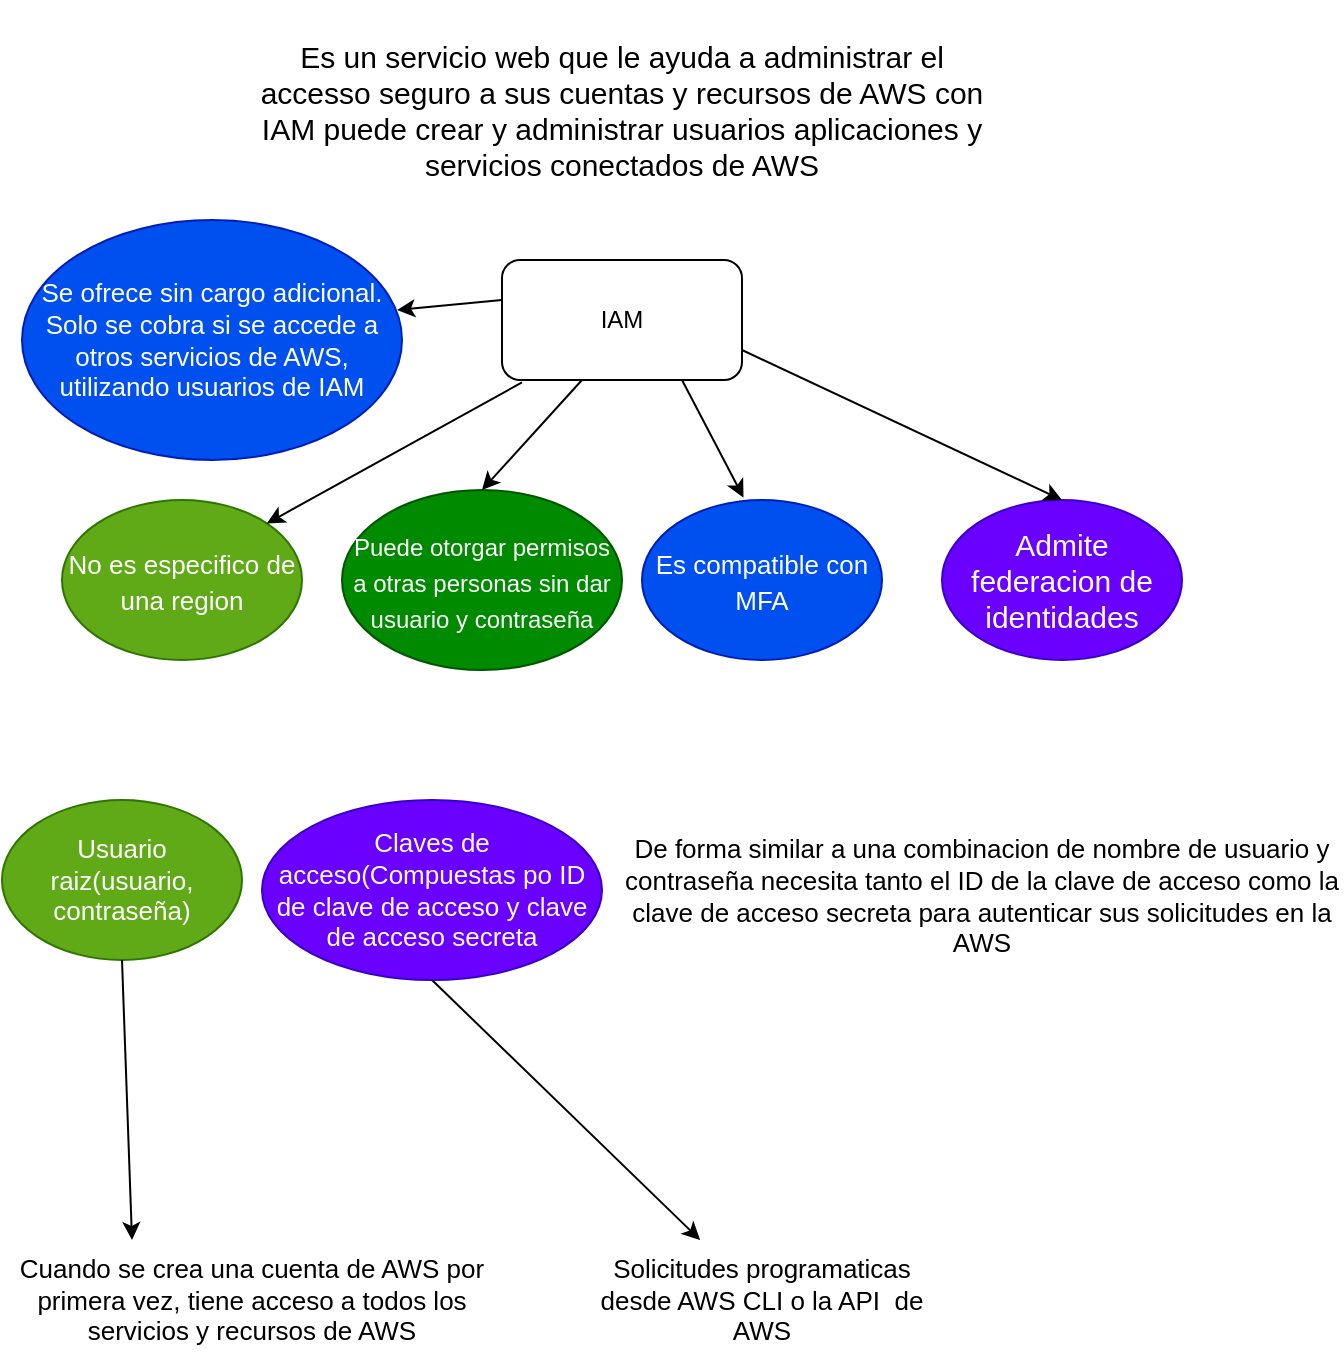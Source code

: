 <mxfile>
    <diagram id="1AkDlDdRybYbdOozTLKE" name="Page-1">
        <mxGraphModel dx="586" dy="864" grid="1" gridSize="10" guides="1" tooltips="1" connect="1" arrows="1" fold="1" page="1" pageScale="1" pageWidth="850" pageHeight="1100" math="0" shadow="0">
            <root>
                <mxCell id="0"/>
                <mxCell id="1" parent="0"/>
                <mxCell id="2" value="IAM" style="rounded=1;whiteSpace=wrap;html=1;" vertex="1" parent="1">
                    <mxGeometry x="250" y="190" width="120" height="60" as="geometry"/>
                </mxCell>
                <mxCell id="4" value="&lt;font style=&quot;font-size: 15px;&quot;&gt;Es un servicio &lt;font style=&quot;font-size: 15px;&quot;&gt;web que le ayuda &lt;/font&gt;a administrar el accesso seguro a sus cuentas y recursos de AWS con IAM puede crear y administrar usuarios aplicaciones y servicios conectados de AWS&lt;/font&gt;" style="text;html=1;strokeColor=none;fillColor=none;align=center;verticalAlign=middle;whiteSpace=wrap;rounded=0;fontSize=14;" vertex="1" parent="1">
                    <mxGeometry x="120" y="60" width="380" height="110" as="geometry"/>
                </mxCell>
                <mxCell id="5" value="&lt;font style=&quot;font-size: 13px;&quot;&gt;No es especifico de una region&lt;/font&gt;" style="ellipse;whiteSpace=wrap;html=1;fontSize=15;fillColor=#60a917;fontColor=#ffffff;strokeColor=#2D7600;" vertex="1" parent="1">
                    <mxGeometry x="30" y="310" width="120" height="80" as="geometry"/>
                </mxCell>
                <mxCell id="7" value="&lt;font style=&quot;font-size: 12px;&quot;&gt;Puede otorgar permisos a otras personas sin dar usuario y contraseña&lt;/font&gt;" style="ellipse;whiteSpace=wrap;html=1;fontSize=15;fillColor=#008a00;fontColor=#ffffff;strokeColor=#005700;" vertex="1" parent="1">
                    <mxGeometry x="170" y="305" width="140" height="90" as="geometry"/>
                </mxCell>
                <mxCell id="8" value="&lt;span style=&quot;font-size: 13px;&quot;&gt;Es compatible con MFA&lt;/span&gt;" style="ellipse;whiteSpace=wrap;html=1;fontSize=15;fillColor=#0050ef;fontColor=#ffffff;strokeColor=#001DBC;" vertex="1" parent="1">
                    <mxGeometry x="320" y="310" width="120" height="80" as="geometry"/>
                </mxCell>
                <mxCell id="9" value="Admite federacion de identidades" style="ellipse;whiteSpace=wrap;html=1;fontSize=15;fillColor=#6a00ff;fontColor=#ffffff;strokeColor=#3700CC;" vertex="1" parent="1">
                    <mxGeometry x="470" y="310" width="120" height="80" as="geometry"/>
                </mxCell>
                <mxCell id="11" value="" style="endArrow=classic;html=1;fontSize=15;entryX=0.423;entryY=-0.015;entryDx=0;entryDy=0;exitX=0.75;exitY=1;exitDx=0;exitDy=0;entryPerimeter=0;" edge="1" parent="1" source="2" target="8">
                    <mxGeometry width="50" height="50" relative="1" as="geometry">
                        <mxPoint x="270" y="300" as="sourcePoint"/>
                        <mxPoint x="320" y="250" as="targetPoint"/>
                    </mxGeometry>
                </mxCell>
                <mxCell id="12" value="" style="endArrow=classic;html=1;fontSize=15;exitX=0.75;exitY=1;exitDx=0;exitDy=0;entryX=1;entryY=0;entryDx=0;entryDy=0;" edge="1" parent="1" target="5">
                    <mxGeometry width="50" height="50" relative="1" as="geometry">
                        <mxPoint x="260" y="251.2" as="sourcePoint"/>
                        <mxPoint x="110" y="300" as="targetPoint"/>
                    </mxGeometry>
                </mxCell>
                <mxCell id="13" value="" style="endArrow=classic;html=1;fontSize=15;entryX=0.5;entryY=0;entryDx=0;entryDy=0;" edge="1" parent="1" target="7">
                    <mxGeometry width="50" height="50" relative="1" as="geometry">
                        <mxPoint x="290" y="250" as="sourcePoint"/>
                        <mxPoint x="391" y="290" as="targetPoint"/>
                    </mxGeometry>
                </mxCell>
                <mxCell id="14" value="" style="endArrow=classic;html=1;fontSize=15;entryX=0.5;entryY=0;entryDx=0;entryDy=0;exitX=1;exitY=0.75;exitDx=0;exitDy=0;" edge="1" parent="1" source="2" target="9">
                    <mxGeometry width="50" height="50" relative="1" as="geometry">
                        <mxPoint x="370" y="240" as="sourcePoint"/>
                        <mxPoint x="400.76" y="298.8" as="targetPoint"/>
                    </mxGeometry>
                </mxCell>
                <mxCell id="15" value="Se ofrece sin cargo adicional. Solo se cobra si se accede a otros servicios de AWS, utilizando usuarios de IAM" style="ellipse;whiteSpace=wrap;html=1;fontSize=13;fillColor=#0050ef;fontColor=#ffffff;strokeColor=#001DBC;" vertex="1" parent="1">
                    <mxGeometry x="10" y="170" width="190" height="120" as="geometry"/>
                </mxCell>
                <mxCell id="16" value="" style="endArrow=classic;html=1;fontSize=15;exitX=0.75;exitY=1;exitDx=0;exitDy=0;entryX=0.987;entryY=0.375;entryDx=0;entryDy=0;entryPerimeter=0;" edge="1" parent="1" target="15">
                    <mxGeometry width="50" height="50" relative="1" as="geometry">
                        <mxPoint x="250" y="210.0" as="sourcePoint"/>
                        <mxPoint x="122.426" y="280.516" as="targetPoint"/>
                    </mxGeometry>
                </mxCell>
                <mxCell id="17" value="Cuando se crea una cuenta de AWS por primera vez, tiene acceso a todos los servicios y recursos de AWS" style="text;html=1;strokeColor=none;fillColor=none;align=center;verticalAlign=middle;whiteSpace=wrap;rounded=0;fontSize=13;" vertex="1" parent="1">
                    <mxGeometry x="5" y="680" width="240" height="60" as="geometry"/>
                </mxCell>
                <mxCell id="18" value="Usuario raiz(usuario, contraseña)" style="ellipse;whiteSpace=wrap;html=1;fontSize=13;fillColor=#60a917;fontColor=#ffffff;strokeColor=#2D7600;" vertex="1" parent="1">
                    <mxGeometry y="460" width="120" height="80" as="geometry"/>
                </mxCell>
                <mxCell id="19" value="" style="endArrow=classic;html=1;fontSize=13;exitX=0.5;exitY=1;exitDx=0;exitDy=0;entryX=0.25;entryY=0;entryDx=0;entryDy=0;" edge="1" parent="1" source="18" target="17">
                    <mxGeometry width="50" height="50" relative="1" as="geometry">
                        <mxPoint x="160" y="520" as="sourcePoint"/>
                        <mxPoint x="90" y="590" as="targetPoint"/>
                        <Array as="points"/>
                    </mxGeometry>
                </mxCell>
                <mxCell id="20" value="Claves de acceso(Compuestas po ID de clave de acceso y clave de acceso secreta" style="ellipse;whiteSpace=wrap;html=1;fontSize=13;fillColor=#6a00ff;fontColor=#ffffff;strokeColor=#3700CC;" vertex="1" parent="1">
                    <mxGeometry x="130" y="460" width="170" height="90" as="geometry"/>
                </mxCell>
                <mxCell id="25" value="Solicitudes programaticas desde AWS CLI o la API&amp;nbsp; de AWS" style="text;html=1;strokeColor=none;fillColor=none;align=center;verticalAlign=middle;whiteSpace=wrap;rounded=0;fontSize=13;" vertex="1" parent="1">
                    <mxGeometry x="290" y="680" width="180" height="60" as="geometry"/>
                </mxCell>
                <mxCell id="27" value="" style="endArrow=classic;html=1;fontSize=13;exitX=0.5;exitY=1;exitDx=0;exitDy=0;" edge="1" parent="1" source="20" target="25">
                    <mxGeometry width="50" height="50" relative="1" as="geometry">
                        <mxPoint x="311.52" y="500" as="sourcePoint"/>
                        <mxPoint x="310" y="591.2" as="targetPoint"/>
                    </mxGeometry>
                </mxCell>
                <mxCell id="29" value="De forma similar a una combinacion de nombre de usuario y contraseña necesita tanto el ID de la clave de acceso como la clave de acceso secreta para autenticar sus solicitudes en la AWS" style="text;html=1;strokeColor=none;fillColor=none;align=center;verticalAlign=middle;whiteSpace=wrap;rounded=0;fontSize=13;" vertex="1" parent="1">
                    <mxGeometry x="310" y="460" width="360" height="95" as="geometry"/>
                </mxCell>
            </root>
        </mxGraphModel>
    </diagram>
</mxfile>